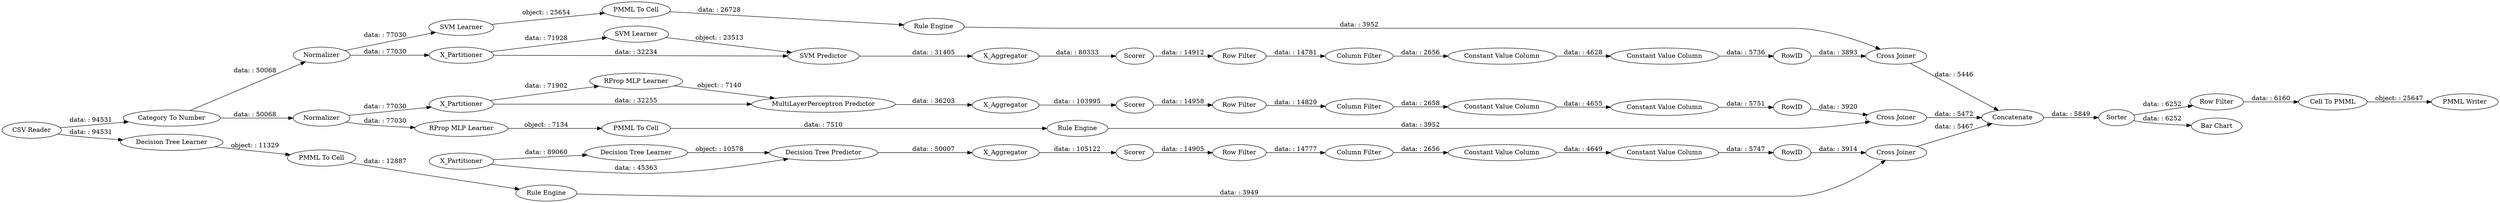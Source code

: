 digraph {
	"-1942637810855717371_39" [label=Scorer]
	"-8100944994399980102_290" [label="Constant Value Column"]
	"9007254039799642077_39" [label="Cross Joiner"]
	"-135310136638068024_292" [label="Constant Value Column"]
	"3392327586291458859_1" [label="CSV Reader"]
	"9007254039799642077_32" [label="SVM Predictor"]
	"9007254039799642077_31" [label="SVM Learner"]
	"-5986198644801394234_295" [label="Cross Joiner"]
	"-5986198644801394234_6" [label="MultiLayerPerceptron Predictor"]
	"-8306707193397260828_33" [label="Decision Tree Learner"]
	"-1942637810855717371_38" [label="Cross Joiner"]
	"3392327586291458859_298" [label=Concatenate]
	"-8100944994399980102_292" [label="Constant Value Column"]
	"-135310136638068024_9" [label="Row Filter"]
	"-8750931611159746270_35" [label="Rule Engine"]
	"-8306707193397260828_28" [label="PMML To Cell"]
	"-8100944994399980102_294" [label="Column Filter"]
	"-1942637810855717371_31" [label="Decision Tree Learner"]
	"-135310136638068024_293" [label=RowID]
	"-8100944994399980102_293" [label=RowID]
	"3392327586291458859_2" [label="Category To Number"]
	"-1488071087243938442_293" [label=RowID]
	"-8750931611159746270_34" [label="PMML To Cell"]
	"-1942637810855717371_7" [label=X_Aggregator]
	"6707550373781696960_34" [label="Rule Engine"]
	"3392327586291458859_300" [label="Row Filter"]
	"-135310136638068024_294" [label="Column Filter"]
	"9007254039799642077_7" [label=X_Aggregator]
	"-1942637810855717371_309" [label=X_Partitioner]
	"-5986198644801394234_8" [label=Scorer]
	"-5986198644801394234_7" [label=X_Aggregator]
	"9007254039799642077_40" [label=Normalizer]
	"-1488071087243938442_294" [label="Column Filter"]
	"-8100944994399980102_9" [label="Row Filter"]
	"-5986198644801394234_5" [label="RProp MLP Learner"]
	"-8306707193397260828_34" [label="Rule Engine"]
	"9007254039799642077_41" [label=Scorer]
	"3392327586291458859_299" [label=Sorter]
	"3392327586291458859_303" [label="Bar Chart"]
	"3392327586291458859_302" [label="PMML Writer"]
	"-1488071087243938442_290" [label="Constant Value Column"]
	"6707550373781696960_35" [label="RProp MLP Learner"]
	"9007254039799642077_305" [label=X_Partitioner]
	"6707550373781696960_22" [label="PMML To Cell"]
	"-1488071087243938442_9" [label="Row Filter"]
	"3392327586291458859_301" [label="Cell To PMML"]
	"-5986198644801394234_3" [label=Normalizer]
	"-135310136638068024_290" [label="Constant Value Column"]
	"-1942637810855717371_32" [label="Decision Tree Predictor"]
	"-8750931611159746270_33" [label="SVM Learner"]
	"-1488071087243938442_292" [label="Constant Value Column"]
	"-5986198644801394234_4" [label=X_Partitioner]
	"-135310136638068024_292" -> "-135310136638068024_293" [label="data: : 5736"]
	"9007254039799642077_31" -> "9007254039799642077_32" [label="object: : 23513"]
	"-8100944994399980102_292" -> "-8100944994399980102_293" [label="data: : 5747"]
	"9007254039799642077_305" -> "9007254039799642077_31" [label="data: : 71928"]
	"-8306707193397260828_34" -> "-1942637810855717371_38" [label="data: : 3949"]
	"-1488071087243938442_292" -> "-1488071087243938442_293" [label="data: : 5751"]
	"-1488071087243938442_293" -> "-5986198644801394234_295" [label="data: : 3920"]
	"3392327586291458859_2" -> "9007254039799642077_40" [label="data: : 50068"]
	"-1488071087243938442_294" -> "-1488071087243938442_290" [label="data: : 2658"]
	"-8100944994399980102_294" -> "-8100944994399980102_290" [label="data: : 2656"]
	"6707550373781696960_34" -> "-5986198644801394234_295" [label="data: : 3952"]
	"9007254039799642077_7" -> "9007254039799642077_41" [label="data: : 80333"]
	"-1942637810855717371_309" -> "-1942637810855717371_31" [label="data: : 89060"]
	"3392327586291458859_298" -> "3392327586291458859_299" [label="data: : 5849"]
	"-8100944994399980102_293" -> "-1942637810855717371_38" [label="data: : 3914"]
	"-1488071087243938442_9" -> "-1488071087243938442_294" [label="data: : 14829"]
	"-5986198644801394234_3" -> "6707550373781696960_35" [label="data: : 77030"]
	"6707550373781696960_22" -> "6707550373781696960_34" [label="data: : 7510"]
	"-8750931611159746270_35" -> "9007254039799642077_39" [label="data: : 3952"]
	"-1942637810855717371_309" -> "-1942637810855717371_32" [label="data: : 45363"]
	"9007254039799642077_40" -> "-8750931611159746270_33" [label="data: : 77030"]
	"3392327586291458859_2" -> "-5986198644801394234_3" [label="data: : 50068"]
	"9007254039799642077_305" -> "9007254039799642077_32" [label="data: : 32234"]
	"-8306707193397260828_33" -> "-8306707193397260828_28" [label="object: : 11329"]
	"-1942637810855717371_39" -> "-8100944994399980102_9" [label="data: : 14905"]
	"-5986198644801394234_6" -> "-5986198644801394234_7" [label="data: : 36203"]
	"3392327586291458859_299" -> "3392327586291458859_300" [label="data: : 6252"]
	"-5986198644801394234_5" -> "-5986198644801394234_6" [label="object: : 7140"]
	"-8750931611159746270_34" -> "-8750931611159746270_35" [label="data: : 26728"]
	"-5986198644801394234_3" -> "-5986198644801394234_4" [label="data: : 77030"]
	"3392327586291458859_1" -> "3392327586291458859_2" [label="data: : 94531"]
	"-5986198644801394234_8" -> "-1488071087243938442_9" [label="data: : 14958"]
	"-1488071087243938442_290" -> "-1488071087243938442_292" [label="data: : 4655"]
	"-5986198644801394234_295" -> "3392327586291458859_298" [label="data: : 5472"]
	"-135310136638068024_290" -> "-135310136638068024_292" [label="data: : 4628"]
	"3392327586291458859_300" -> "3392327586291458859_301" [label="data: : 6160"]
	"-5986198644801394234_4" -> "-5986198644801394234_5" [label="data: : 71902"]
	"9007254039799642077_32" -> "9007254039799642077_7" [label="data: : 31405"]
	"-1942637810855717371_38" -> "3392327586291458859_298" [label="data: : 5467"]
	"-135310136638068024_294" -> "-135310136638068024_290" [label="data: : 2656"]
	"-8100944994399980102_9" -> "-8100944994399980102_294" [label="data: : 14777"]
	"-135310136638068024_293" -> "9007254039799642077_39" [label="data: : 3893"]
	"9007254039799642077_41" -> "-135310136638068024_9" [label="data: : 14912"]
	"-1942637810855717371_31" -> "-1942637810855717371_32" [label="object: : 10578"]
	"-1942637810855717371_32" -> "-1942637810855717371_7" [label="data: : 50007"]
	"9007254039799642077_39" -> "3392327586291458859_298" [label="data: : 5446"]
	"-5986198644801394234_4" -> "-5986198644801394234_6" [label="data: : 32255"]
	"-8750931611159746270_33" -> "-8750931611159746270_34" [label="object: : 25654"]
	"-8306707193397260828_28" -> "-8306707193397260828_34" [label="data: : 12887"]
	"3392327586291458859_301" -> "3392327586291458859_302" [label="object: : 25647"]
	"-8100944994399980102_290" -> "-8100944994399980102_292" [label="data: : 4649"]
	"-1942637810855717371_7" -> "-1942637810855717371_39" [label="data: : 105122"]
	"-5986198644801394234_7" -> "-5986198644801394234_8" [label="data: : 103995"]
	"3392327586291458859_299" -> "3392327586291458859_303" [label="data: : 6252"]
	"6707550373781696960_35" -> "6707550373781696960_22" [label="object: : 7134"]
	"3392327586291458859_1" -> "-8306707193397260828_33" [label="data: : 94531"]
	"-135310136638068024_9" -> "-135310136638068024_294" [label="data: : 14781"]
	"9007254039799642077_40" -> "9007254039799642077_305" [label="data: : 77030"]
	rankdir=LR
}
